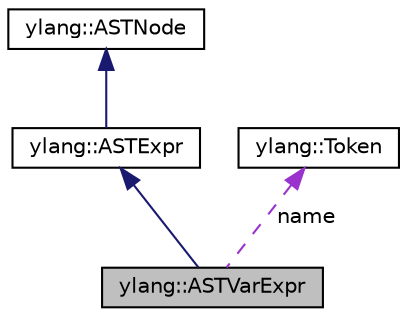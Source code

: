 digraph "ylang::ASTVarExpr"
{
 // LATEX_PDF_SIZE
  edge [fontname="Helvetica",fontsize="10",labelfontname="Helvetica",labelfontsize="10"];
  node [fontname="Helvetica",fontsize="10",shape=record];
  Node1 [label="ylang::ASTVarExpr",height=0.2,width=0.4,color="black", fillcolor="grey75", style="filled", fontcolor="black",tooltip="Class used to represent a variable expression in the AST."];
  Node2 -> Node1 [dir="back",color="midnightblue",fontsize="10",style="solid"];
  Node2 [label="ylang::ASTExpr",height=0.2,width=0.4,color="black", fillcolor="white", style="filled",URL="$d2/d00/classylang_1_1ASTExpr.html",tooltip="Abstract class used to represent an expression in the AST."];
  Node3 -> Node2 [dir="back",color="midnightblue",fontsize="10",style="solid"];
  Node3 [label="ylang::ASTNode",height=0.2,width=0.4,color="black", fillcolor="white", style="filled",URL="$de/d45/classylang_1_1ASTNode.html",tooltip="Abstract class used to represent a node in the AST."];
  Node4 -> Node1 [dir="back",color="darkorchid3",fontsize="10",style="dashed",label=" name" ];
  Node4 [label="ylang::Token",height=0.2,width=0.4,color="black", fillcolor="white", style="filled",URL="$de/ddb/structylang_1_1Token.html",tooltip=" "];
}
